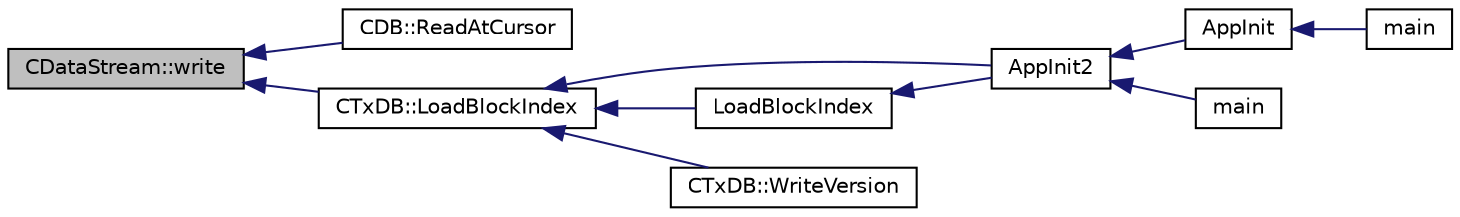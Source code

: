 digraph "CDataStream::write"
{
  edge [fontname="Helvetica",fontsize="10",labelfontname="Helvetica",labelfontsize="10"];
  node [fontname="Helvetica",fontsize="10",shape=record];
  rankdir="LR";
  Node496 [label="CDataStream::write",height=0.2,width=0.4,color="black", fillcolor="grey75", style="filled", fontcolor="black"];
  Node496 -> Node497 [dir="back",color="midnightblue",fontsize="10",style="solid",fontname="Helvetica"];
  Node497 [label="CDB::ReadAtCursor",height=0.2,width=0.4,color="black", fillcolor="white", style="filled",URL="$d1/d2e/class_c_d_b.html#aa3f7c529fd233c106dca32845b593232"];
  Node496 -> Node498 [dir="back",color="midnightblue",fontsize="10",style="solid",fontname="Helvetica"];
  Node498 [label="CTxDB::LoadBlockIndex",height=0.2,width=0.4,color="black", fillcolor="white", style="filled",URL="$d9/d8d/class_c_tx_d_b.html#abcb9df0821d996f811f6604b452a26a0"];
  Node498 -> Node499 [dir="back",color="midnightblue",fontsize="10",style="solid",fontname="Helvetica"];
  Node499 [label="AppInit2",height=0.2,width=0.4,color="black", fillcolor="white", style="filled",URL="$d8/dc0/init_8h.html#a1a4c1bfbf6ba1db77e988b89b9cadfd3",tooltip="Initialize ion. "];
  Node499 -> Node500 [dir="back",color="midnightblue",fontsize="10",style="solid",fontname="Helvetica"];
  Node500 [label="AppInit",height=0.2,width=0.4,color="black", fillcolor="white", style="filled",URL="$d4/d35/iond_8cpp.html#ac59316b767e6984e1285f0531275286b"];
  Node500 -> Node501 [dir="back",color="midnightblue",fontsize="10",style="solid",fontname="Helvetica"];
  Node501 [label="main",height=0.2,width=0.4,color="black", fillcolor="white", style="filled",URL="$d4/d35/iond_8cpp.html#a0ddf1224851353fc92bfbff6f499fa97"];
  Node499 -> Node502 [dir="back",color="midnightblue",fontsize="10",style="solid",fontname="Helvetica"];
  Node502 [label="main",height=0.2,width=0.4,color="black", fillcolor="white", style="filled",URL="$d5/d2d/ion_8cpp.html#a0ddf1224851353fc92bfbff6f499fa97"];
  Node498 -> Node503 [dir="back",color="midnightblue",fontsize="10",style="solid",fontname="Helvetica"];
  Node503 [label="LoadBlockIndex",height=0.2,width=0.4,color="black", fillcolor="white", style="filled",URL="$d4/dbf/main_8h.html#a367f303d34b8a5501ac4d77bebab578c"];
  Node503 -> Node499 [dir="back",color="midnightblue",fontsize="10",style="solid",fontname="Helvetica"];
  Node498 -> Node504 [dir="back",color="midnightblue",fontsize="10",style="solid",fontname="Helvetica"];
  Node504 [label="CTxDB::WriteVersion",height=0.2,width=0.4,color="black", fillcolor="white", style="filled",URL="$d9/d8d/class_c_tx_d_b.html#aa30dbf235b1c229896097e1eb1ea9520"];
}
